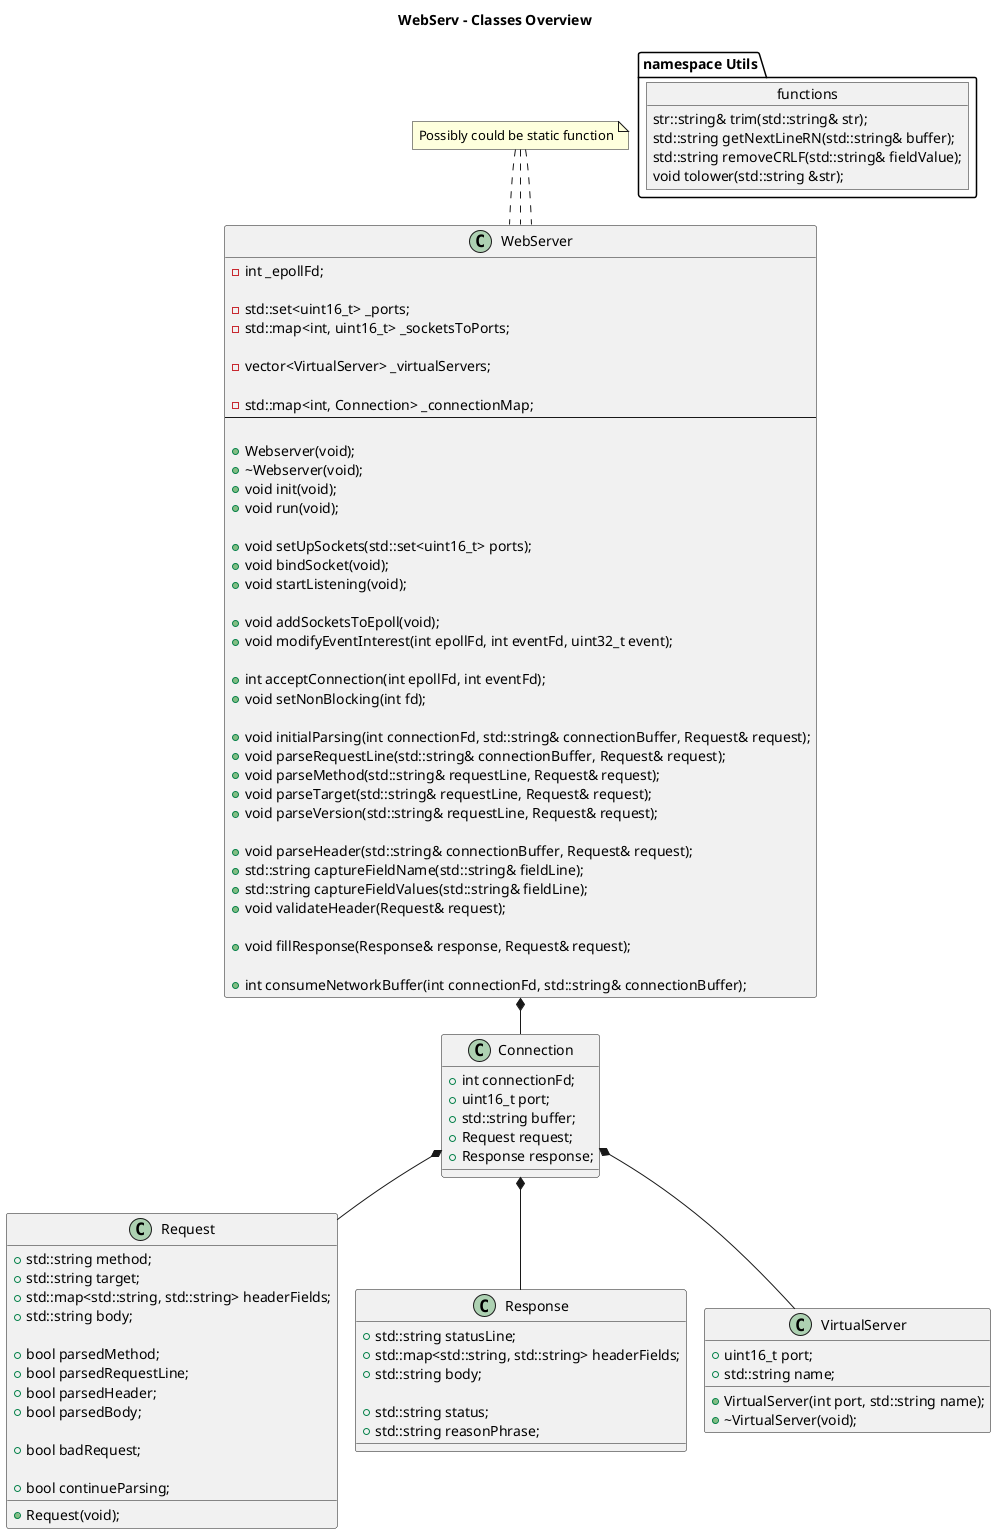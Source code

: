 @startuml
!pragma layout smetana

Title WebServ - Classes Overview

WebServer *-- Connection
Connection *-- Request
Connection *-- Response
Connection *-- VirtualServer

class WebServer
{
	-int _epollFd;

	-std::set<uint16_t> _ports;
	-std::map<int, uint16_t> _socketsToPorts;

	-vector<VirtualServer> _virtualServers;

	-std::map<int, Connection> _connectionMap;
	--

	+Webserver(void);
	+\~Webserver(void);
	+void init(void);
	+void run(void);

	+void setUpSockets(std::set<uint16_t> ports);
	+void bindSocket(void);
	+void startListening(void);

	+void addSocketsToEpoll(void);
	+void modifyEventInterest(int epollFd, int eventFd, uint32_t event);

	+int acceptConnection(int epollFd, int eventFd);
	+void setNonBlocking(int fd);

	+void initialParsing(int connectionFd, std::string& connectionBuffer, Request& request);
	+void parseRequestLine(std::string& connectionBuffer, Request& request);
	+void parseMethod(std::string& requestLine, Request& request);
	+void parseTarget(std::string& requestLine, Request& request);
	+void parseVersion(std::string& requestLine, Request& request);

	+void parseHeader(std::string& connectionBuffer, Request& request);
	+std::string captureFieldName(std::string& fieldLine);
	+std::string captureFieldValues(std::string& fieldLine);
	+void validateHeader(Request& request);

	+void fillResponse(Response& response, Request& request);

	+int consumeNetworkBuffer(int connectionFd, std::string& connectionBuffer);
}

note "Possibly could be static function" as N1
N1  .. WebServer::parseMethod
N1  .. WebServer::parseTarget
N1  .. WebServer::parseVersion

class VirtualServer
{
	+uint16_t port;
	+std::string name;

	+VirtualServer(int port, std::string name);
	+\~VirtualServer(void);
}

class	Request
{
	+std::string method;
	+std::string target;
	+std::map<std::string, std::string> headerFields;
	+std::string body;

	+bool parsedMethod;
	+bool parsedRequestLine;
	+bool parsedHeader;
	+bool parsedBody;

	+bool badRequest;

	+bool continueParsing;

	+Request(void);
}

class	Response
{
	+std::string statusLine;
	+std::map<std::string, std::string> headerFields;
	+std::string body;

	+std::string status;
	+std::string reasonPhrase;
}

class Connection
{
	+int connectionFd;
	+uint16_t port;
	+std::string buffer;
	+Request request;
	+Response response;
}

package "namespace Utils"
{
	object functions{
		str::string& trim(std::string& str);
		std::string getNextLineRN(std::string& buffer);
		std::string removeCRLF(std::string& fieldValue);
		void tolower(std::string &str);
	}
}

@enduml
